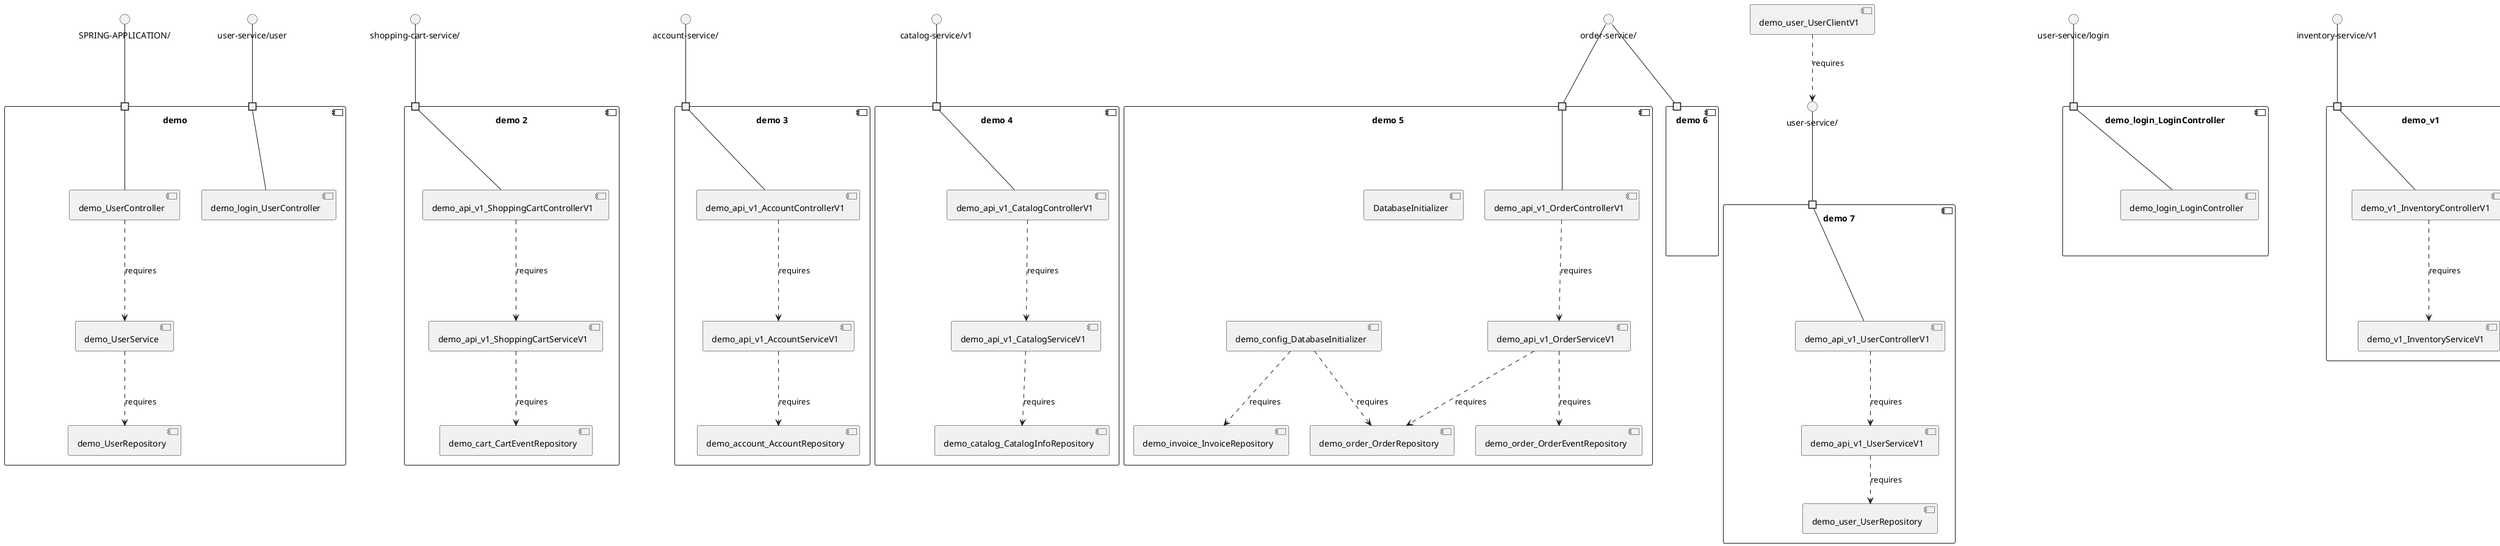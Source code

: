 @startuml
skinparam fixCircleLabelOverlapping true
skinparam componentStyle uml2
component "demo\n\n\n\n\n\n" {
[demo_UserRepository]
[demo_login_UserController]
[demo_UserService]
[demo_UserController]
portin " " as demo_requires_user_service_user
portin " " as demo_requires_SPRING_APPLICATION_
[demo_UserController]..>[demo_UserService] : requires
[demo_UserService]..>[demo_UserRepository] : requires
"demo_requires_SPRING_APPLICATION_"--[demo_UserController]
"demo_requires_user_service_user"--[demo_login_UserController]
}
interface "SPRING-APPLICATION/" as interface.SPRING_APPLICATION_
interface.SPRING_APPLICATION_--"demo_requires_SPRING_APPLICATION_"
interface "user-service/user" as interface.user_service_user
interface.user_service_user--"demo_requires_user_service_user"
component "demo 2\n\n\n\n\n\n" {
[demo_api_v1_ShoppingCartControllerV1]
[demo_api_v1_ShoppingCartServiceV1]
[demo_cart_CartEventRepository]
portin " " as demo_2_requires_shopping_cart_service_
[demo_api_v1_ShoppingCartServiceV1]..>[demo_cart_CartEventRepository] : requires
[demo_api_v1_ShoppingCartControllerV1]..>[demo_api_v1_ShoppingCartServiceV1] : requires
"demo_2_requires_shopping_cart_service_"--[demo_api_v1_ShoppingCartControllerV1]
}
interface "shopping-cart-service/" as interface.shopping_cart_service_
interface.shopping_cart_service_--"demo_2_requires_shopping_cart_service_"
component "demo 3\n\n\n\n\n\n" {
[demo_account_AccountRepository]
[demo_api_v1_AccountControllerV1]
[demo_api_v1_AccountServiceV1]
portin " " as demo_3_requires_account_service_
[demo_api_v1_AccountControllerV1]..>[demo_api_v1_AccountServiceV1] : requires
[demo_api_v1_AccountServiceV1]..>[demo_account_AccountRepository] : requires
"demo_3_requires_account_service_"--[demo_api_v1_AccountControllerV1]
}
interface "account-service/" as interface.account_service_
interface.account_service_--"demo_3_requires_account_service_"
component "demo 4\n\n\n\n\n\n" {
[demo_api_v1_CatalogControllerV1]
[demo_catalog_CatalogInfoRepository]
[demo_api_v1_CatalogServiceV1]
portin " " as demo_4_requires_catalog_service_v1
[demo_api_v1_CatalogControllerV1]..>[demo_api_v1_CatalogServiceV1] : requires
[demo_api_v1_CatalogServiceV1]..>[demo_catalog_CatalogInfoRepository] : requires
"demo_4_requires_catalog_service_v1"--[demo_api_v1_CatalogControllerV1]
}
interface "catalog-service/v1" as interface.catalog_service_v1
interface.catalog_service_v1--"demo_4_requires_catalog_service_v1"
component "demo 5\n\n\n\n\n\n" {
[DatabaseInitializer]
[demo_api_v1_OrderControllerV1]
[demo_order_OrderEventRepository]
[demo_order_OrderRepository]
[demo_api_v1_OrderServiceV1]
[demo_config_DatabaseInitializer]
[demo_invoice_InvoiceRepository]
portin " " as demo_5_requires_order_service_
[demo_api_v1_OrderServiceV1]..>[demo_order_OrderEventRepository] : requires
[demo_api_v1_OrderControllerV1]..>[demo_api_v1_OrderServiceV1] : requires
[demo_api_v1_OrderServiceV1]..>[demo_order_OrderRepository] : requires
[demo_config_DatabaseInitializer]..>[demo_order_OrderRepository] : requires
[demo_config_DatabaseInitializer]..>[demo_invoice_InvoiceRepository] : requires
"demo_5_requires_order_service_"--[demo_api_v1_OrderControllerV1]
}
interface "order-service/" as interface.order_service_
interface.order_service_--"demo_5_requires_order_service_"
component "demo 6\n\n\n\n\n\n" {
portin " " as demo_6_requires_order_service_
}
interface "order-service/" as interface.order_service_
interface.order_service_--"demo_6_requires_order_service_"
component "demo 7\n\n\n\n\n\n" {
[demo_api_v1_UserServiceV1]
[demo_api_v1_UserControllerV1]
[demo_user_UserRepository]
portin " " as demo_7_requires_user_service_
[demo_api_v1_UserControllerV1]..>[demo_api_v1_UserServiceV1] : requires
[demo_api_v1_UserServiceV1]..>[demo_user_UserRepository] : requires
"demo_7_requires_user_service_"--[demo_api_v1_UserControllerV1]
}
interface "user-service/" as interface.user_service_
interface.user_service_--"demo_7_requires_user_service_"
component "demo_login_LoginController\n\n\n\n\n\n" {
[demo_login_LoginController]
portin " " as demo_login_LoginController_requires_user_service_login
"demo_login_LoginController_requires_user_service_login"--[demo_login_LoginController]
}
interface "user-service/login" as interface.user_service_login
interface.user_service_login--"demo_login_LoginController_requires_user_service_login"
component "demo_v1\n\n\n\n\n\n" {
[demo_v1_InventoryControllerV1]
[demo_v1_InventoryServiceV1]
portin " " as demo_v1_requires_inventory_service_v1
[demo_v1_InventoryControllerV1]..>[demo_v1_InventoryServiceV1] : requires
"demo_v1_requires_inventory_service_v1"--[demo_v1_InventoryControllerV1]
}
interface "inventory-service/v1" as interface.inventory_service_v1
interface.inventory_service_v1--"demo_v1_requires_inventory_service_v1"
interface "demo_api_v1_OAuth2RestTemplate$2" as interface.demo_api_v1_OAuth2RestTemplate_2
interface.demo_api_v1_OAuth2RestTemplate_2--[demo_api_v1_OAuth2RestTemplate_2_Provider]
interface "demo_api_v1_OAuth2RestTemplate$3" as interface.demo_api_v1_OAuth2RestTemplate_3
interface.demo_api_v1_OAuth2RestTemplate_3--[demo_api_v1_OAuth2RestTemplate_3_Provider]
interface "demo_api_v1_OAuth2RestTemplate" as interface.demo_api_v1_OAuth2RestTemplate
interface.demo_api_v1_OAuth2RestTemplate--[demo_api_v1_OAuth2RestTemplate_Provider]
interface "demo_api_v1_RestTemplate$2" as interface.demo_api_v1_RestTemplate_2
interface.demo_api_v1_RestTemplate_2--[demo_api_v1_RestTemplate_2_Provider]
interface "demo_api_v1_RestTemplate" as interface.demo_api_v1_RestTemplate
interface.demo_api_v1_RestTemplate--[demo_api_v1_RestTemplate_Provider]
interface "demo_inventory_InventoryRepository" as interface.demo_inventory_InventoryRepository
interface.demo_inventory_InventoryRepository--[demo_inventory_InventoryRepository_Provider]
interface "demo_login_AuthenticationManager" as interface.demo_login_AuthenticationManager
interface.demo_login_AuthenticationManager--[demo_login_AuthenticationManager_Provider]
interface "demo_login_ClientDetailsService" as interface.demo_login_ClientDetailsService
interface.demo_login_ClientDetailsService--[demo_login_ClientDetailsService_Provider]
interface "demo_login_HttpSessionSecurityContextRepository" as interface.demo_login_HttpSessionSecurityContextRepository
interface.demo_login_HttpSessionSecurityContextRepository--[demo_login_HttpSessionSecurityContextRepository_Provider]
interface "demo_product_ProductRepository" as interface.demo_product_ProductRepository
interface.demo_product_ProductRepository--[demo_product_ProductRepository_Provider]
interface "user-service/" as interface.user_service_
[demo_user_UserClientV1]..>interface.user_service_ : requires
interface "demo_v1_Session" as interface.demo_v1_Session
interface.demo_v1_Session--[demo_v1_Session_Provider]

@enduml
